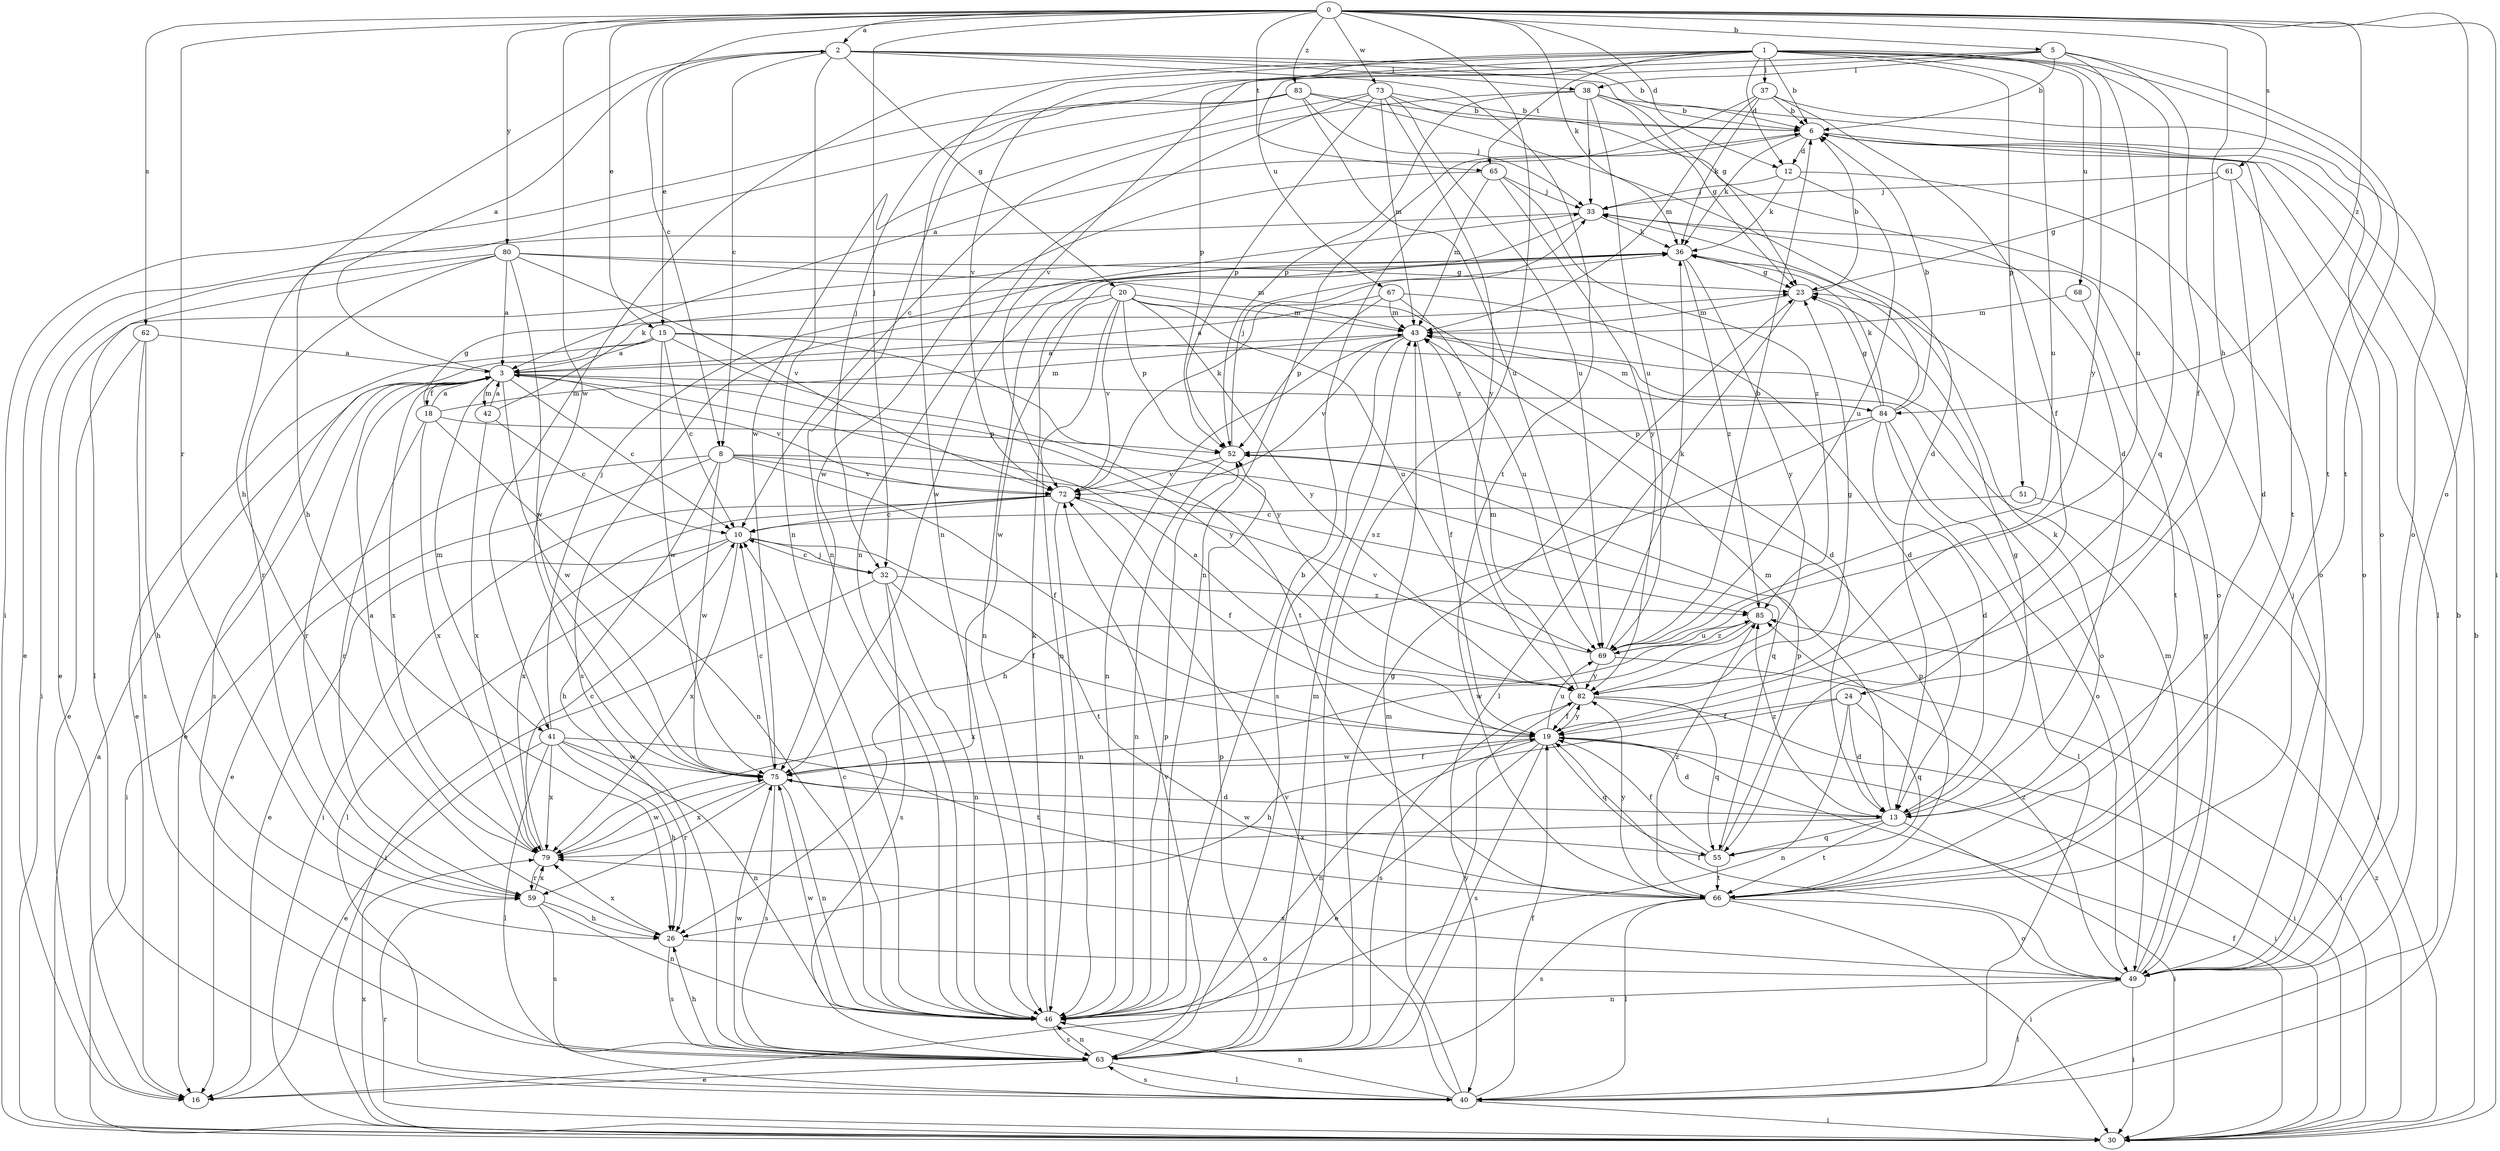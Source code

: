 strict digraph  {
0;
1;
2;
3;
5;
6;
8;
10;
12;
13;
15;
16;
18;
19;
20;
23;
24;
26;
30;
32;
33;
36;
37;
38;
40;
41;
42;
43;
46;
49;
51;
52;
55;
59;
61;
62;
63;
65;
66;
67;
68;
69;
72;
73;
75;
79;
80;
82;
83;
84;
85;
0 -> 2  [label=a];
0 -> 5  [label=b];
0 -> 8  [label=c];
0 -> 12  [label=d];
0 -> 15  [label=e];
0 -> 24  [label=h];
0 -> 30  [label=i];
0 -> 32  [label=j];
0 -> 36  [label=k];
0 -> 49  [label=o];
0 -> 59  [label=r];
0 -> 61  [label=s];
0 -> 62  [label=s];
0 -> 63  [label=s];
0 -> 65  [label=t];
0 -> 73  [label=w];
0 -> 75  [label=w];
0 -> 80  [label=y];
0 -> 83  [label=z];
0 -> 84  [label=z];
1 -> 6  [label=b];
1 -> 12  [label=d];
1 -> 37  [label=l];
1 -> 41  [label=m];
1 -> 46  [label=n];
1 -> 51  [label=p];
1 -> 52  [label=p];
1 -> 55  [label=q];
1 -> 65  [label=t];
1 -> 66  [label=t];
1 -> 67  [label=u];
1 -> 68  [label=u];
1 -> 69  [label=u];
1 -> 72  [label=v];
1 -> 82  [label=y];
2 -> 6  [label=b];
2 -> 8  [label=c];
2 -> 15  [label=e];
2 -> 20  [label=g];
2 -> 23  [label=g];
2 -> 26  [label=h];
2 -> 38  [label=l];
2 -> 46  [label=n];
2 -> 66  [label=t];
3 -> 2  [label=a];
3 -> 10  [label=c];
3 -> 16  [label=e];
3 -> 18  [label=f];
3 -> 41  [label=m];
3 -> 42  [label=m];
3 -> 59  [label=r];
3 -> 72  [label=v];
3 -> 75  [label=w];
3 -> 79  [label=x];
3 -> 82  [label=y];
3 -> 84  [label=z];
5 -> 6  [label=b];
5 -> 19  [label=f];
5 -> 32  [label=j];
5 -> 38  [label=l];
5 -> 66  [label=t];
5 -> 69  [label=u];
5 -> 72  [label=v];
6 -> 12  [label=d];
6 -> 36  [label=k];
6 -> 40  [label=l];
6 -> 46  [label=n];
6 -> 66  [label=t];
8 -> 16  [label=e];
8 -> 19  [label=f];
8 -> 26  [label=h];
8 -> 30  [label=i];
8 -> 55  [label=q];
8 -> 72  [label=v];
8 -> 75  [label=w];
8 -> 85  [label=z];
10 -> 16  [label=e];
10 -> 32  [label=j];
10 -> 40  [label=l];
10 -> 66  [label=t];
10 -> 79  [label=x];
12 -> 33  [label=j];
12 -> 36  [label=k];
12 -> 49  [label=o];
12 -> 69  [label=u];
13 -> 23  [label=g];
13 -> 30  [label=i];
13 -> 36  [label=k];
13 -> 43  [label=m];
13 -> 55  [label=q];
13 -> 66  [label=t];
13 -> 79  [label=x];
13 -> 85  [label=z];
15 -> 3  [label=a];
15 -> 10  [label=c];
15 -> 16  [label=e];
15 -> 49  [label=o];
15 -> 63  [label=s];
15 -> 66  [label=t];
15 -> 75  [label=w];
15 -> 82  [label=y];
18 -> 3  [label=a];
18 -> 23  [label=g];
18 -> 43  [label=m];
18 -> 46  [label=n];
18 -> 52  [label=p];
18 -> 59  [label=r];
18 -> 79  [label=x];
19 -> 3  [label=a];
19 -> 13  [label=d];
19 -> 16  [label=e];
19 -> 30  [label=i];
19 -> 46  [label=n];
19 -> 55  [label=q];
19 -> 63  [label=s];
19 -> 69  [label=u];
19 -> 75  [label=w];
19 -> 82  [label=y];
20 -> 13  [label=d];
20 -> 43  [label=m];
20 -> 46  [label=n];
20 -> 52  [label=p];
20 -> 63  [label=s];
20 -> 69  [label=u];
20 -> 72  [label=v];
20 -> 75  [label=w];
20 -> 82  [label=y];
23 -> 6  [label=b];
23 -> 40  [label=l];
23 -> 43  [label=m];
24 -> 13  [label=d];
24 -> 19  [label=f];
24 -> 26  [label=h];
24 -> 46  [label=n];
24 -> 55  [label=q];
26 -> 49  [label=o];
26 -> 63  [label=s];
26 -> 79  [label=x];
30 -> 3  [label=a];
30 -> 6  [label=b];
30 -> 19  [label=f];
30 -> 59  [label=r];
30 -> 79  [label=x];
30 -> 85  [label=z];
32 -> 10  [label=c];
32 -> 19  [label=f];
32 -> 30  [label=i];
32 -> 46  [label=n];
32 -> 63  [label=s];
32 -> 85  [label=z];
33 -> 16  [label=e];
33 -> 36  [label=k];
33 -> 49  [label=o];
33 -> 75  [label=w];
36 -> 16  [label=e];
36 -> 23  [label=g];
36 -> 46  [label=n];
36 -> 82  [label=y];
36 -> 85  [label=z];
37 -> 3  [label=a];
37 -> 6  [label=b];
37 -> 19  [label=f];
37 -> 36  [label=k];
37 -> 43  [label=m];
37 -> 49  [label=o];
38 -> 6  [label=b];
38 -> 10  [label=c];
38 -> 23  [label=g];
38 -> 33  [label=j];
38 -> 49  [label=o];
38 -> 52  [label=p];
38 -> 69  [label=u];
40 -> 6  [label=b];
40 -> 19  [label=f];
40 -> 30  [label=i];
40 -> 43  [label=m];
40 -> 46  [label=n];
40 -> 63  [label=s];
40 -> 72  [label=v];
41 -> 16  [label=e];
41 -> 26  [label=h];
41 -> 33  [label=j];
41 -> 40  [label=l];
41 -> 46  [label=n];
41 -> 66  [label=t];
41 -> 75  [label=w];
41 -> 79  [label=x];
42 -> 3  [label=a];
42 -> 10  [label=c];
42 -> 36  [label=k];
42 -> 79  [label=x];
43 -> 3  [label=a];
43 -> 19  [label=f];
43 -> 46  [label=n];
43 -> 63  [label=s];
43 -> 72  [label=v];
46 -> 6  [label=b];
46 -> 10  [label=c];
46 -> 36  [label=k];
46 -> 52  [label=p];
46 -> 63  [label=s];
46 -> 75  [label=w];
49 -> 19  [label=f];
49 -> 23  [label=g];
49 -> 30  [label=i];
49 -> 33  [label=j];
49 -> 40  [label=l];
49 -> 43  [label=m];
49 -> 46  [label=n];
49 -> 79  [label=x];
49 -> 85  [label=z];
51 -> 10  [label=c];
51 -> 30  [label=i];
52 -> 33  [label=j];
52 -> 46  [label=n];
52 -> 72  [label=v];
55 -> 19  [label=f];
55 -> 52  [label=p];
55 -> 66  [label=t];
55 -> 75  [label=w];
59 -> 26  [label=h];
59 -> 46  [label=n];
59 -> 63  [label=s];
59 -> 79  [label=x];
61 -> 13  [label=d];
61 -> 23  [label=g];
61 -> 33  [label=j];
61 -> 49  [label=o];
62 -> 3  [label=a];
62 -> 16  [label=e];
62 -> 26  [label=h];
62 -> 63  [label=s];
63 -> 16  [label=e];
63 -> 23  [label=g];
63 -> 26  [label=h];
63 -> 40  [label=l];
63 -> 43  [label=m];
63 -> 46  [label=n];
63 -> 52  [label=p];
63 -> 72  [label=v];
63 -> 75  [label=w];
63 -> 82  [label=y];
65 -> 33  [label=j];
65 -> 43  [label=m];
65 -> 75  [label=w];
65 -> 82  [label=y];
65 -> 85  [label=z];
66 -> 30  [label=i];
66 -> 40  [label=l];
66 -> 49  [label=o];
66 -> 52  [label=p];
66 -> 63  [label=s];
66 -> 82  [label=y];
66 -> 85  [label=z];
67 -> 3  [label=a];
67 -> 13  [label=d];
67 -> 43  [label=m];
67 -> 52  [label=p];
67 -> 69  [label=u];
68 -> 43  [label=m];
68 -> 66  [label=t];
69 -> 6  [label=b];
69 -> 30  [label=i];
69 -> 36  [label=k];
69 -> 72  [label=v];
69 -> 82  [label=y];
69 -> 85  [label=z];
72 -> 10  [label=c];
72 -> 19  [label=f];
72 -> 30  [label=i];
72 -> 36  [label=k];
72 -> 46  [label=n];
72 -> 79  [label=x];
73 -> 6  [label=b];
73 -> 13  [label=d];
73 -> 43  [label=m];
73 -> 46  [label=n];
73 -> 52  [label=p];
73 -> 69  [label=u];
73 -> 75  [label=w];
73 -> 82  [label=y];
75 -> 10  [label=c];
75 -> 13  [label=d];
75 -> 19  [label=f];
75 -> 46  [label=n];
75 -> 59  [label=r];
75 -> 63  [label=s];
75 -> 79  [label=x];
79 -> 3  [label=a];
79 -> 10  [label=c];
79 -> 59  [label=r];
79 -> 75  [label=w];
80 -> 3  [label=a];
80 -> 23  [label=g];
80 -> 30  [label=i];
80 -> 40  [label=l];
80 -> 43  [label=m];
80 -> 59  [label=r];
80 -> 72  [label=v];
80 -> 75  [label=w];
82 -> 19  [label=f];
82 -> 23  [label=g];
82 -> 30  [label=i];
82 -> 43  [label=m];
82 -> 55  [label=q];
82 -> 63  [label=s];
83 -> 6  [label=b];
83 -> 13  [label=d];
83 -> 26  [label=h];
83 -> 30  [label=i];
83 -> 33  [label=j];
83 -> 46  [label=n];
83 -> 69  [label=u];
84 -> 6  [label=b];
84 -> 13  [label=d];
84 -> 23  [label=g];
84 -> 26  [label=h];
84 -> 33  [label=j];
84 -> 36  [label=k];
84 -> 40  [label=l];
84 -> 43  [label=m];
84 -> 49  [label=o];
84 -> 52  [label=p];
85 -> 69  [label=u];
85 -> 75  [label=w];
85 -> 79  [label=x];
}
